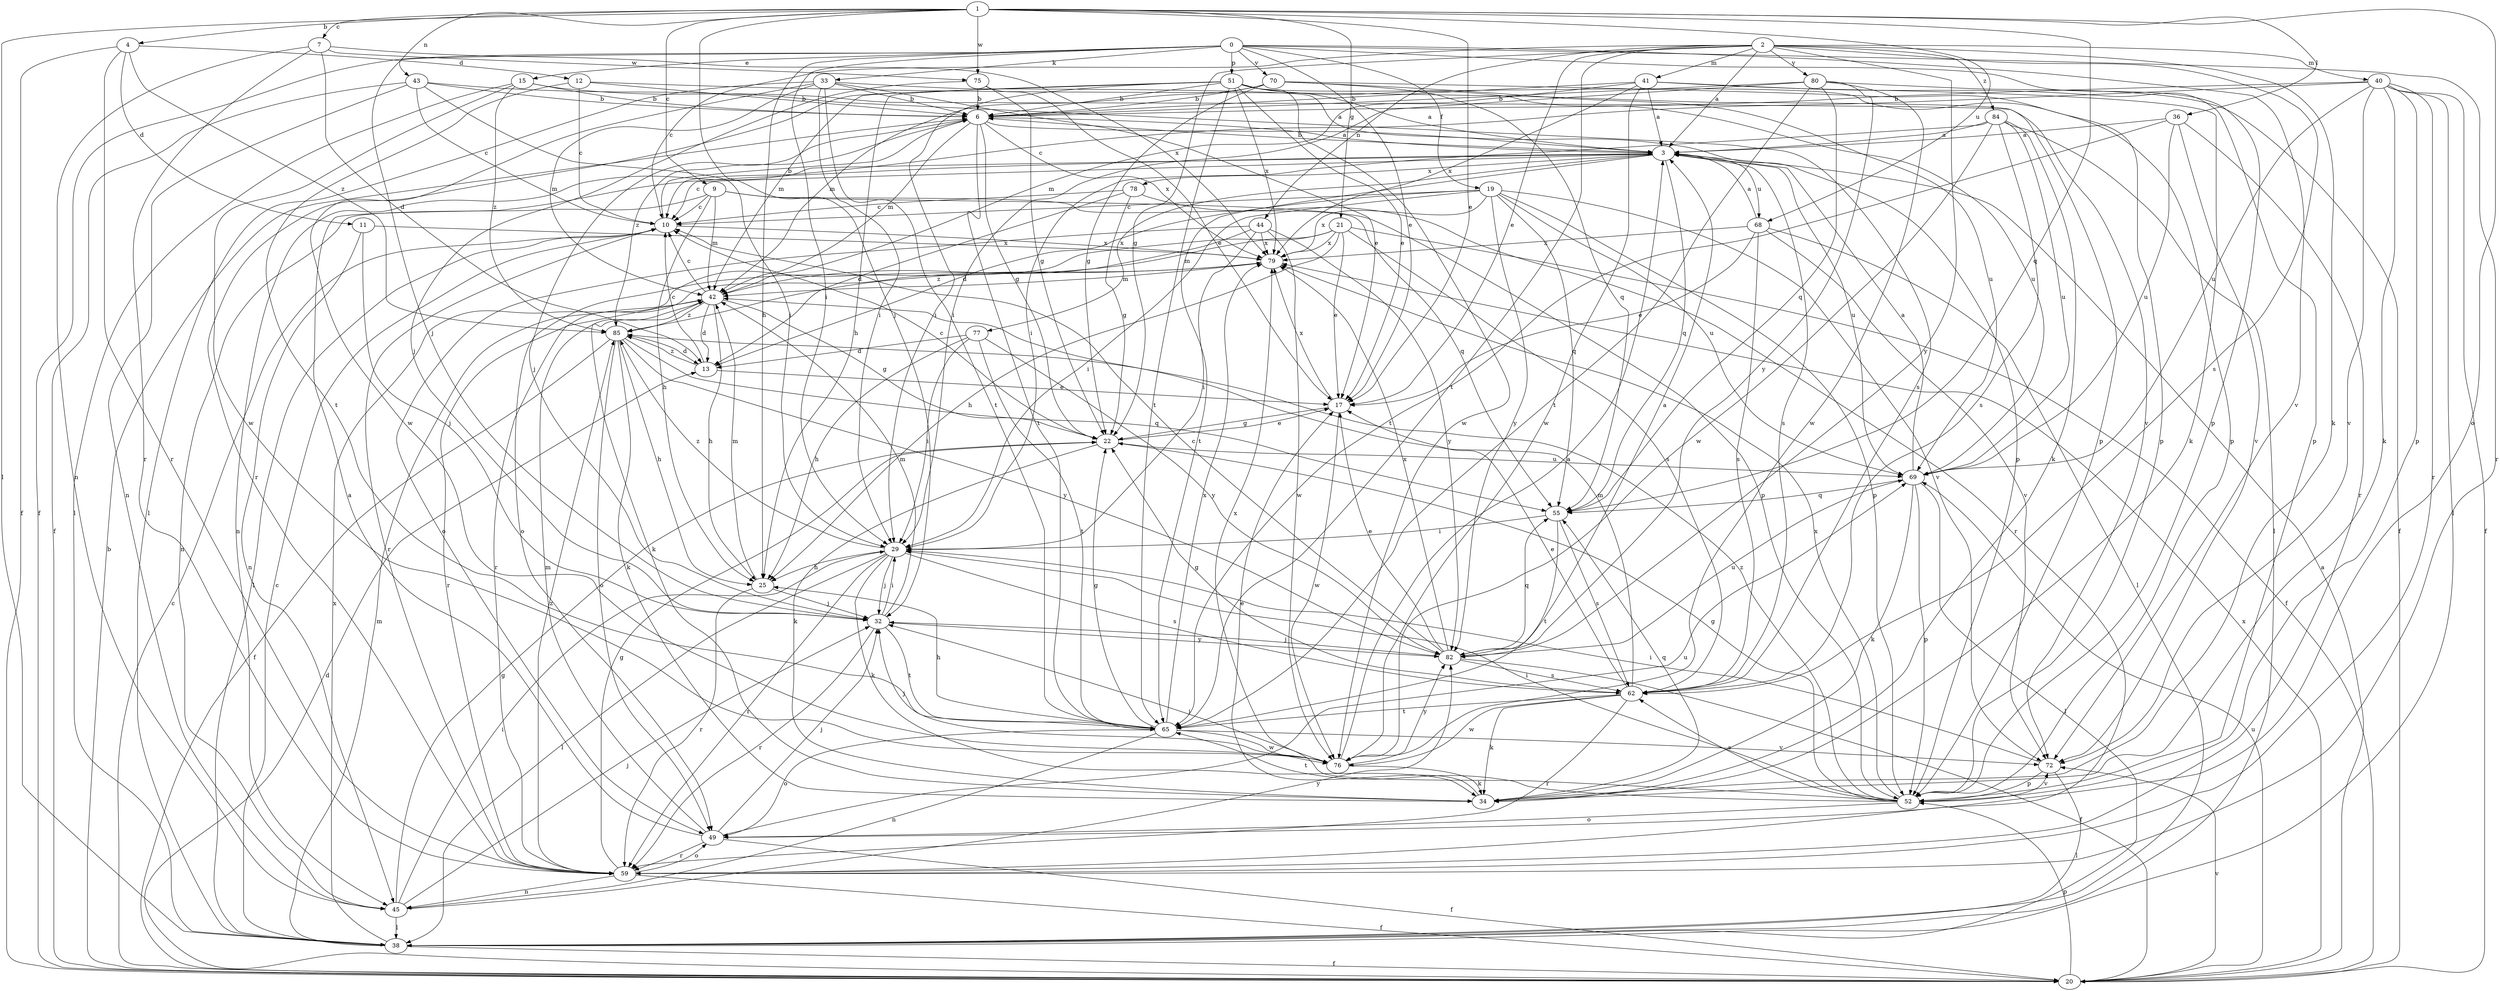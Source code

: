 strict digraph  {
0;
1;
2;
3;
4;
6;
7;
9;
10;
11;
12;
13;
15;
17;
19;
20;
21;
22;
25;
29;
32;
33;
34;
36;
38;
40;
41;
42;
43;
44;
45;
49;
51;
52;
55;
59;
62;
65;
68;
69;
70;
72;
75;
76;
77;
78;
79;
80;
82;
84;
85;
0 -> 15  [label=e];
0 -> 17  [label=e];
0 -> 19  [label=f];
0 -> 20  [label=f];
0 -> 25  [label=h];
0 -> 29  [label=i];
0 -> 32  [label=j];
0 -> 33  [label=k];
0 -> 51  [label=p];
0 -> 52  [label=p];
0 -> 59  [label=r];
0 -> 70  [label=v];
0 -> 72  [label=v];
1 -> 4  [label=b];
1 -> 7  [label=c];
1 -> 9  [label=c];
1 -> 17  [label=e];
1 -> 21  [label=g];
1 -> 32  [label=j];
1 -> 36  [label=l];
1 -> 38  [label=l];
1 -> 43  [label=n];
1 -> 49  [label=o];
1 -> 55  [label=q];
1 -> 68  [label=u];
1 -> 75  [label=w];
2 -> 3  [label=a];
2 -> 10  [label=c];
2 -> 17  [label=e];
2 -> 22  [label=g];
2 -> 34  [label=k];
2 -> 40  [label=m];
2 -> 41  [label=m];
2 -> 44  [label=n];
2 -> 62  [label=s];
2 -> 65  [label=t];
2 -> 80  [label=y];
2 -> 82  [label=y];
2 -> 84  [label=z];
3 -> 6  [label=b];
3 -> 10  [label=c];
3 -> 45  [label=n];
3 -> 55  [label=q];
3 -> 62  [label=s];
3 -> 65  [label=t];
3 -> 68  [label=u];
3 -> 69  [label=u];
3 -> 77  [label=x];
3 -> 78  [label=x];
4 -> 11  [label=d];
4 -> 12  [label=d];
4 -> 20  [label=f];
4 -> 59  [label=r];
4 -> 85  [label=z];
6 -> 3  [label=a];
6 -> 22  [label=g];
6 -> 32  [label=j];
6 -> 42  [label=m];
6 -> 52  [label=p];
6 -> 65  [label=t];
6 -> 79  [label=x];
6 -> 85  [label=z];
7 -> 13  [label=d];
7 -> 45  [label=n];
7 -> 59  [label=r];
7 -> 75  [label=w];
7 -> 79  [label=x];
9 -> 10  [label=c];
9 -> 25  [label=h];
9 -> 42  [label=m];
9 -> 45  [label=n];
9 -> 52  [label=p];
9 -> 55  [label=q];
10 -> 6  [label=b];
10 -> 38  [label=l];
10 -> 59  [label=r];
10 -> 79  [label=x];
11 -> 32  [label=j];
11 -> 45  [label=n];
11 -> 79  [label=x];
12 -> 6  [label=b];
12 -> 10  [label=c];
12 -> 52  [label=p];
12 -> 65  [label=t];
13 -> 10  [label=c];
13 -> 17  [label=e];
13 -> 85  [label=z];
15 -> 6  [label=b];
15 -> 38  [label=l];
15 -> 72  [label=v];
15 -> 76  [label=w];
15 -> 85  [label=z];
17 -> 22  [label=g];
17 -> 76  [label=w];
17 -> 79  [label=x];
19 -> 10  [label=c];
19 -> 13  [label=d];
19 -> 29  [label=i];
19 -> 52  [label=p];
19 -> 55  [label=q];
19 -> 69  [label=u];
19 -> 72  [label=v];
19 -> 79  [label=x];
19 -> 82  [label=y];
20 -> 3  [label=a];
20 -> 6  [label=b];
20 -> 10  [label=c];
20 -> 13  [label=d];
20 -> 52  [label=p];
20 -> 69  [label=u];
20 -> 72  [label=v];
20 -> 79  [label=x];
21 -> 17  [label=e];
21 -> 20  [label=f];
21 -> 25  [label=h];
21 -> 42  [label=m];
21 -> 49  [label=o];
21 -> 62  [label=s];
21 -> 79  [label=x];
22 -> 10  [label=c];
22 -> 17  [label=e];
22 -> 34  [label=k];
22 -> 69  [label=u];
25 -> 32  [label=j];
25 -> 42  [label=m];
25 -> 59  [label=r];
29 -> 25  [label=h];
29 -> 32  [label=j];
29 -> 34  [label=k];
29 -> 38  [label=l];
29 -> 59  [label=r];
29 -> 62  [label=s];
29 -> 85  [label=z];
32 -> 29  [label=i];
32 -> 42  [label=m];
32 -> 59  [label=r];
32 -> 65  [label=t];
32 -> 82  [label=y];
33 -> 3  [label=a];
33 -> 6  [label=b];
33 -> 17  [label=e];
33 -> 29  [label=i];
33 -> 38  [label=l];
33 -> 42  [label=m];
33 -> 65  [label=t];
33 -> 76  [label=w];
34 -> 17  [label=e];
34 -> 55  [label=q];
36 -> 3  [label=a];
36 -> 59  [label=r];
36 -> 65  [label=t];
36 -> 69  [label=u];
36 -> 72  [label=v];
38 -> 10  [label=c];
38 -> 20  [label=f];
38 -> 42  [label=m];
38 -> 79  [label=x];
40 -> 6  [label=b];
40 -> 10  [label=c];
40 -> 20  [label=f];
40 -> 34  [label=k];
40 -> 38  [label=l];
40 -> 52  [label=p];
40 -> 59  [label=r];
40 -> 69  [label=u];
40 -> 72  [label=v];
41 -> 3  [label=a];
41 -> 6  [label=b];
41 -> 34  [label=k];
41 -> 42  [label=m];
41 -> 52  [label=p];
41 -> 76  [label=w];
41 -> 79  [label=x];
42 -> 10  [label=c];
42 -> 13  [label=d];
42 -> 22  [label=g];
42 -> 25  [label=h];
42 -> 34  [label=k];
42 -> 59  [label=r];
42 -> 85  [label=z];
43 -> 6  [label=b];
43 -> 10  [label=c];
43 -> 20  [label=f];
43 -> 29  [label=i];
43 -> 45  [label=n];
43 -> 62  [label=s];
44 -> 29  [label=i];
44 -> 49  [label=o];
44 -> 76  [label=w];
44 -> 79  [label=x];
44 -> 82  [label=y];
44 -> 85  [label=z];
45 -> 22  [label=g];
45 -> 29  [label=i];
45 -> 32  [label=j];
45 -> 38  [label=l];
45 -> 82  [label=y];
49 -> 3  [label=a];
49 -> 20  [label=f];
49 -> 32  [label=j];
49 -> 42  [label=m];
49 -> 59  [label=r];
49 -> 69  [label=u];
51 -> 3  [label=a];
51 -> 6  [label=b];
51 -> 17  [label=e];
51 -> 25  [label=h];
51 -> 29  [label=i];
51 -> 42  [label=m];
51 -> 52  [label=p];
51 -> 59  [label=r];
51 -> 65  [label=t];
51 -> 69  [label=u];
51 -> 76  [label=w];
51 -> 79  [label=x];
52 -> 22  [label=g];
52 -> 29  [label=i];
52 -> 32  [label=j];
52 -> 49  [label=o];
52 -> 62  [label=s];
52 -> 65  [label=t];
52 -> 72  [label=v];
52 -> 79  [label=x];
52 -> 85  [label=z];
55 -> 29  [label=i];
55 -> 62  [label=s];
55 -> 65  [label=t];
59 -> 20  [label=f];
59 -> 22  [label=g];
59 -> 45  [label=n];
59 -> 49  [label=o];
59 -> 85  [label=z];
62 -> 17  [label=e];
62 -> 22  [label=g];
62 -> 34  [label=k];
62 -> 42  [label=m];
62 -> 59  [label=r];
62 -> 65  [label=t];
62 -> 76  [label=w];
65 -> 22  [label=g];
65 -> 25  [label=h];
65 -> 45  [label=n];
65 -> 49  [label=o];
65 -> 72  [label=v];
65 -> 76  [label=w];
65 -> 79  [label=x];
68 -> 3  [label=a];
68 -> 17  [label=e];
68 -> 38  [label=l];
68 -> 62  [label=s];
68 -> 72  [label=v];
68 -> 79  [label=x];
69 -> 3  [label=a];
69 -> 34  [label=k];
69 -> 38  [label=l];
69 -> 52  [label=p];
69 -> 55  [label=q];
70 -> 6  [label=b];
70 -> 22  [label=g];
70 -> 42  [label=m];
70 -> 52  [label=p];
70 -> 55  [label=q];
70 -> 69  [label=u];
72 -> 29  [label=i];
72 -> 38  [label=l];
72 -> 52  [label=p];
75 -> 6  [label=b];
75 -> 17  [label=e];
75 -> 22  [label=g];
75 -> 32  [label=j];
76 -> 3  [label=a];
76 -> 32  [label=j];
76 -> 34  [label=k];
76 -> 79  [label=x];
76 -> 82  [label=y];
77 -> 13  [label=d];
77 -> 25  [label=h];
77 -> 29  [label=i];
77 -> 65  [label=t];
77 -> 82  [label=y];
78 -> 10  [label=c];
78 -> 13  [label=d];
78 -> 22  [label=g];
78 -> 59  [label=r];
79 -> 42  [label=m];
79 -> 59  [label=r];
80 -> 6  [label=b];
80 -> 20  [label=f];
80 -> 29  [label=i];
80 -> 55  [label=q];
80 -> 65  [label=t];
80 -> 76  [label=w];
80 -> 82  [label=y];
82 -> 3  [label=a];
82 -> 10  [label=c];
82 -> 17  [label=e];
82 -> 20  [label=f];
82 -> 32  [label=j];
82 -> 55  [label=q];
82 -> 62  [label=s];
82 -> 69  [label=u];
82 -> 79  [label=x];
84 -> 3  [label=a];
84 -> 29  [label=i];
84 -> 34  [label=k];
84 -> 38  [label=l];
84 -> 62  [label=s];
84 -> 69  [label=u];
84 -> 76  [label=w];
85 -> 13  [label=d];
85 -> 20  [label=f];
85 -> 25  [label=h];
85 -> 34  [label=k];
85 -> 49  [label=o];
85 -> 55  [label=q];
85 -> 82  [label=y];
}
